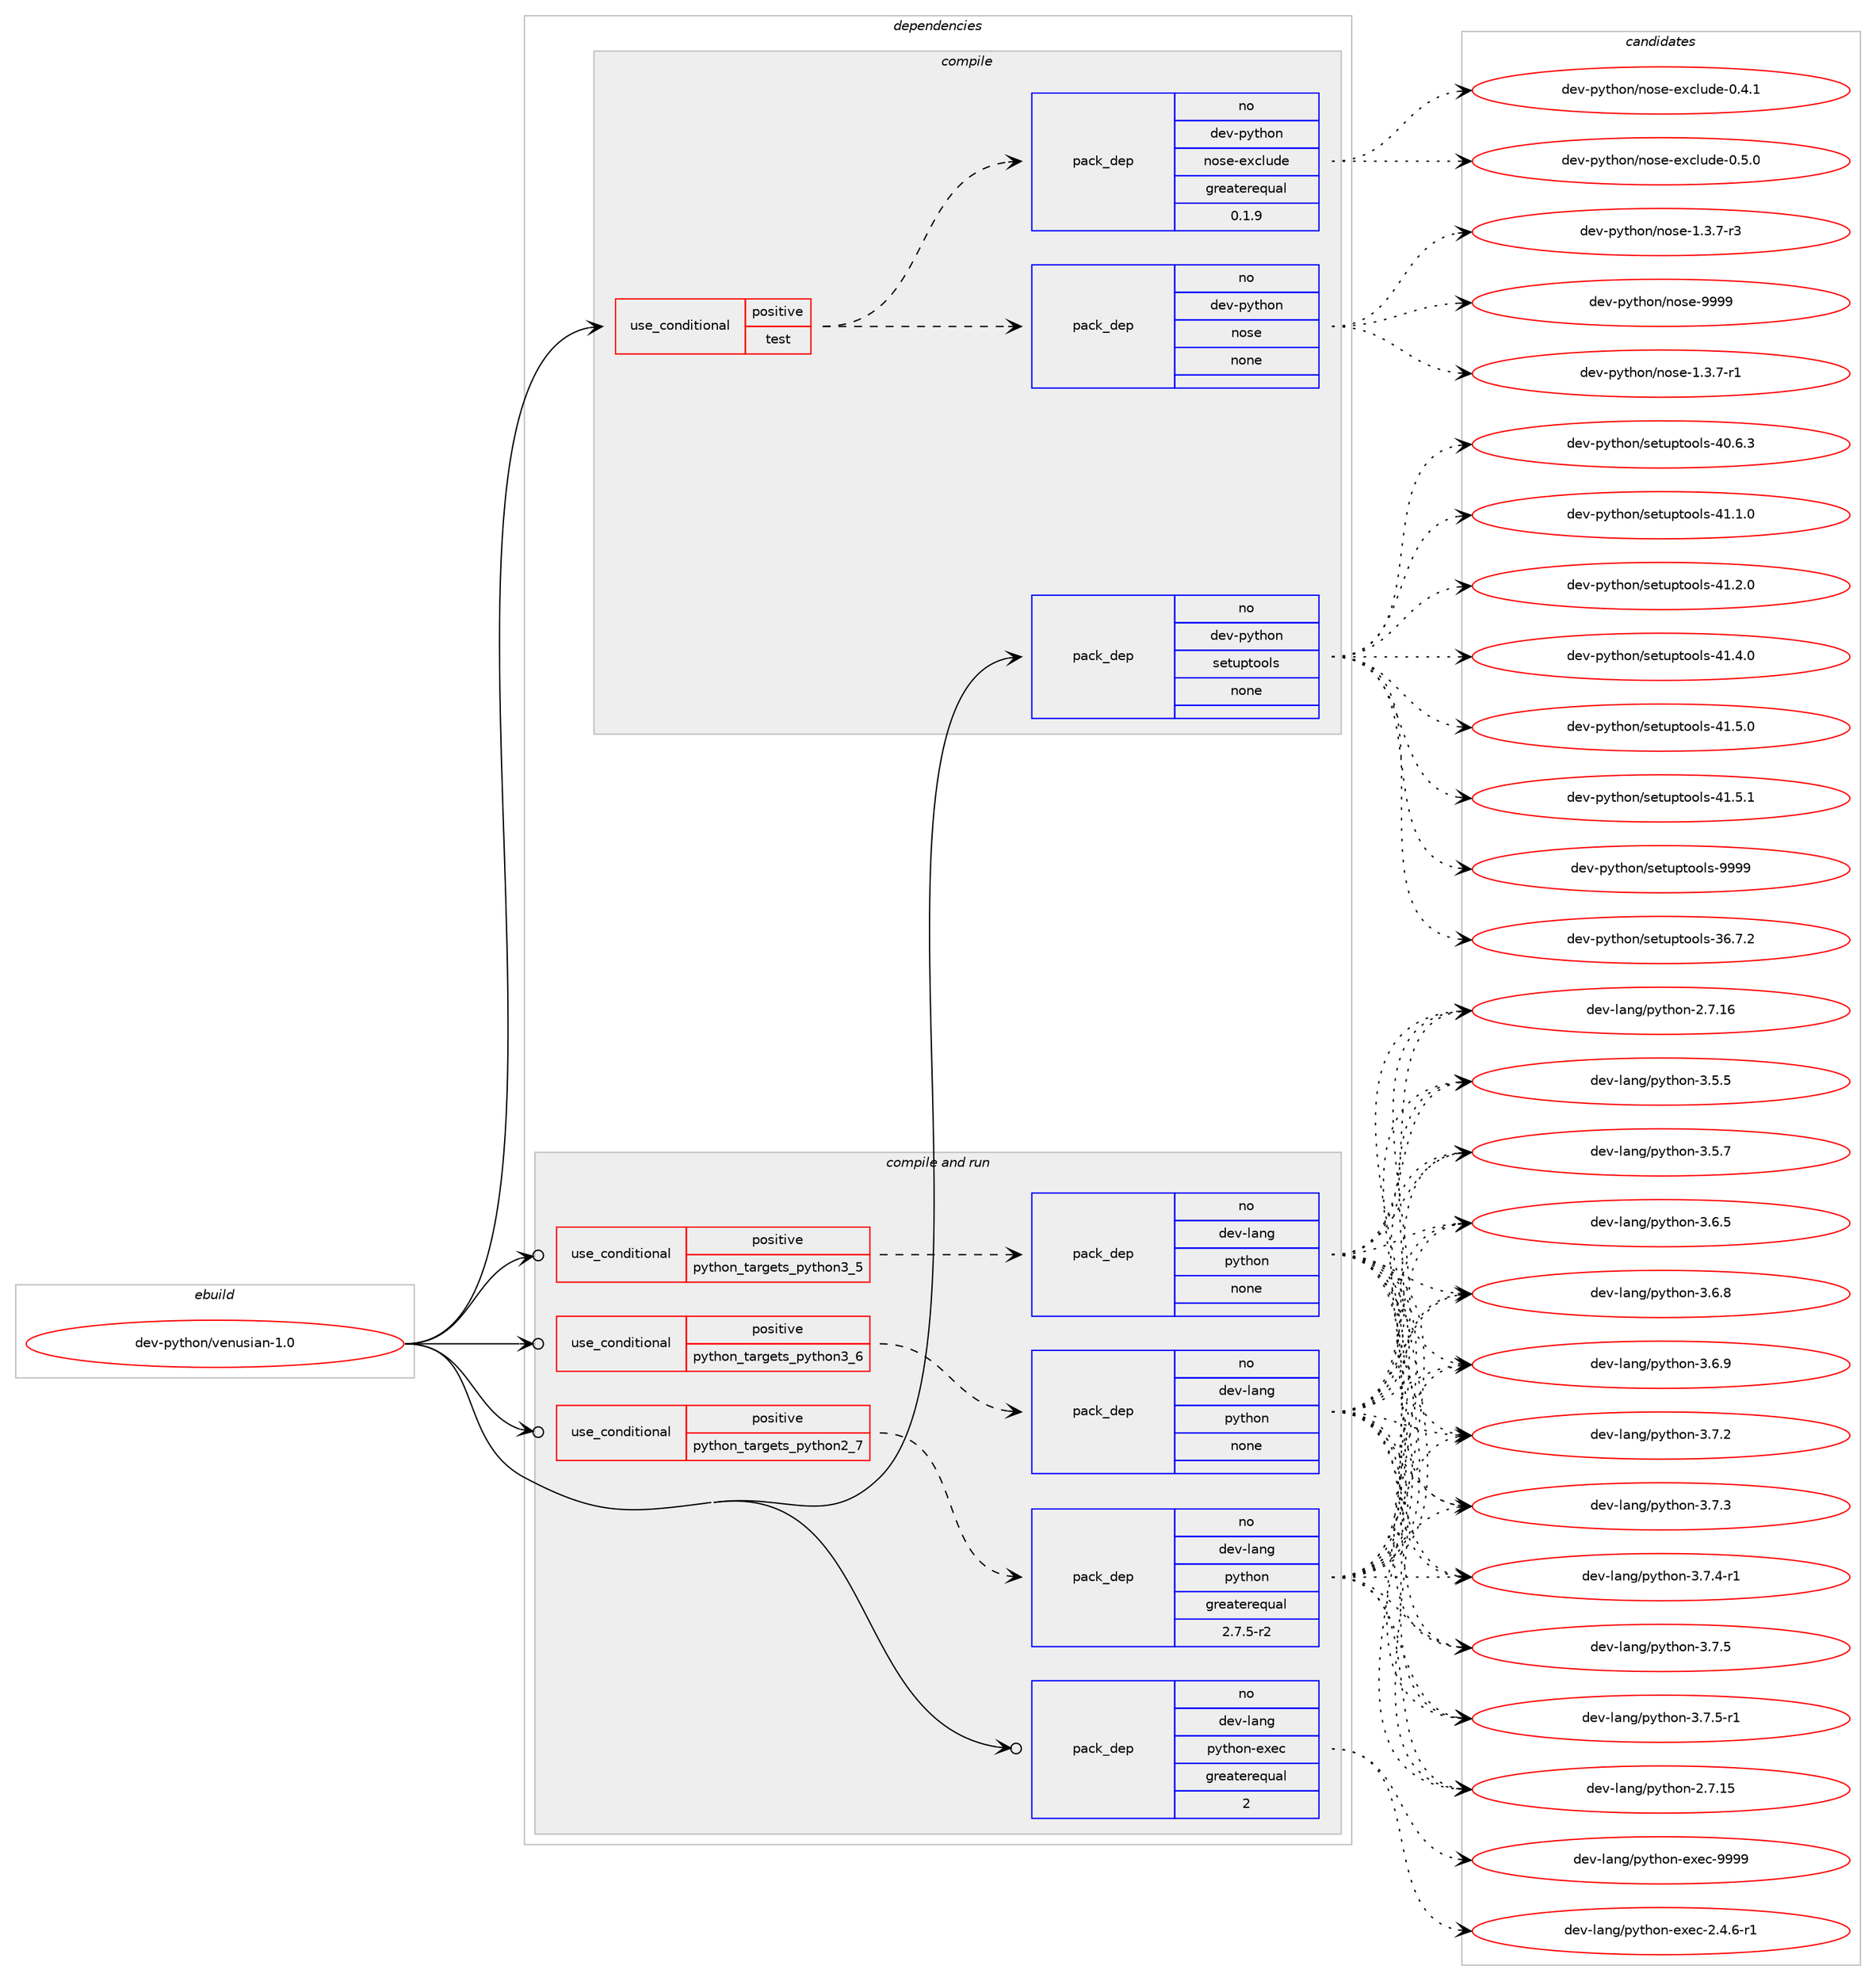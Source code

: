 digraph prolog {

# *************
# Graph options
# *************

newrank=true;
concentrate=true;
compound=true;
graph [rankdir=LR,fontname=Helvetica,fontsize=10,ranksep=1.5];#, ranksep=2.5, nodesep=0.2];
edge  [arrowhead=vee];
node  [fontname=Helvetica,fontsize=10];

# **********
# The ebuild
# **********

subgraph cluster_leftcol {
color=gray;
rank=same;
label=<<i>ebuild</i>>;
id [label="dev-python/venusian-1.0", color=red, width=4, href="../dev-python/venusian-1.0.svg"];
}

# ****************
# The dependencies
# ****************

subgraph cluster_midcol {
color=gray;
label=<<i>dependencies</i>>;
subgraph cluster_compile {
fillcolor="#eeeeee";
style=filled;
label=<<i>compile</i>>;
subgraph cond151099 {
dependency642880 [label=<<TABLE BORDER="0" CELLBORDER="1" CELLSPACING="0" CELLPADDING="4"><TR><TD ROWSPAN="3" CELLPADDING="10">use_conditional</TD></TR><TR><TD>positive</TD></TR><TR><TD>test</TD></TR></TABLE>>, shape=none, color=red];
subgraph pack479893 {
dependency642881 [label=<<TABLE BORDER="0" CELLBORDER="1" CELLSPACING="0" CELLPADDING="4" WIDTH="220"><TR><TD ROWSPAN="6" CELLPADDING="30">pack_dep</TD></TR><TR><TD WIDTH="110">no</TD></TR><TR><TD>dev-python</TD></TR><TR><TD>nose</TD></TR><TR><TD>none</TD></TR><TR><TD></TD></TR></TABLE>>, shape=none, color=blue];
}
dependency642880:e -> dependency642881:w [weight=20,style="dashed",arrowhead="vee"];
subgraph pack479894 {
dependency642882 [label=<<TABLE BORDER="0" CELLBORDER="1" CELLSPACING="0" CELLPADDING="4" WIDTH="220"><TR><TD ROWSPAN="6" CELLPADDING="30">pack_dep</TD></TR><TR><TD WIDTH="110">no</TD></TR><TR><TD>dev-python</TD></TR><TR><TD>nose-exclude</TD></TR><TR><TD>greaterequal</TD></TR><TR><TD>0.1.9</TD></TR></TABLE>>, shape=none, color=blue];
}
dependency642880:e -> dependency642882:w [weight=20,style="dashed",arrowhead="vee"];
}
id:e -> dependency642880:w [weight=20,style="solid",arrowhead="vee"];
subgraph pack479895 {
dependency642883 [label=<<TABLE BORDER="0" CELLBORDER="1" CELLSPACING="0" CELLPADDING="4" WIDTH="220"><TR><TD ROWSPAN="6" CELLPADDING="30">pack_dep</TD></TR><TR><TD WIDTH="110">no</TD></TR><TR><TD>dev-python</TD></TR><TR><TD>setuptools</TD></TR><TR><TD>none</TD></TR><TR><TD></TD></TR></TABLE>>, shape=none, color=blue];
}
id:e -> dependency642883:w [weight=20,style="solid",arrowhead="vee"];
}
subgraph cluster_compileandrun {
fillcolor="#eeeeee";
style=filled;
label=<<i>compile and run</i>>;
subgraph cond151100 {
dependency642884 [label=<<TABLE BORDER="0" CELLBORDER="1" CELLSPACING="0" CELLPADDING="4"><TR><TD ROWSPAN="3" CELLPADDING="10">use_conditional</TD></TR><TR><TD>positive</TD></TR><TR><TD>python_targets_python2_7</TD></TR></TABLE>>, shape=none, color=red];
subgraph pack479896 {
dependency642885 [label=<<TABLE BORDER="0" CELLBORDER="1" CELLSPACING="0" CELLPADDING="4" WIDTH="220"><TR><TD ROWSPAN="6" CELLPADDING="30">pack_dep</TD></TR><TR><TD WIDTH="110">no</TD></TR><TR><TD>dev-lang</TD></TR><TR><TD>python</TD></TR><TR><TD>greaterequal</TD></TR><TR><TD>2.7.5-r2</TD></TR></TABLE>>, shape=none, color=blue];
}
dependency642884:e -> dependency642885:w [weight=20,style="dashed",arrowhead="vee"];
}
id:e -> dependency642884:w [weight=20,style="solid",arrowhead="odotvee"];
subgraph cond151101 {
dependency642886 [label=<<TABLE BORDER="0" CELLBORDER="1" CELLSPACING="0" CELLPADDING="4"><TR><TD ROWSPAN="3" CELLPADDING="10">use_conditional</TD></TR><TR><TD>positive</TD></TR><TR><TD>python_targets_python3_5</TD></TR></TABLE>>, shape=none, color=red];
subgraph pack479897 {
dependency642887 [label=<<TABLE BORDER="0" CELLBORDER="1" CELLSPACING="0" CELLPADDING="4" WIDTH="220"><TR><TD ROWSPAN="6" CELLPADDING="30">pack_dep</TD></TR><TR><TD WIDTH="110">no</TD></TR><TR><TD>dev-lang</TD></TR><TR><TD>python</TD></TR><TR><TD>none</TD></TR><TR><TD></TD></TR></TABLE>>, shape=none, color=blue];
}
dependency642886:e -> dependency642887:w [weight=20,style="dashed",arrowhead="vee"];
}
id:e -> dependency642886:w [weight=20,style="solid",arrowhead="odotvee"];
subgraph cond151102 {
dependency642888 [label=<<TABLE BORDER="0" CELLBORDER="1" CELLSPACING="0" CELLPADDING="4"><TR><TD ROWSPAN="3" CELLPADDING="10">use_conditional</TD></TR><TR><TD>positive</TD></TR><TR><TD>python_targets_python3_6</TD></TR></TABLE>>, shape=none, color=red];
subgraph pack479898 {
dependency642889 [label=<<TABLE BORDER="0" CELLBORDER="1" CELLSPACING="0" CELLPADDING="4" WIDTH="220"><TR><TD ROWSPAN="6" CELLPADDING="30">pack_dep</TD></TR><TR><TD WIDTH="110">no</TD></TR><TR><TD>dev-lang</TD></TR><TR><TD>python</TD></TR><TR><TD>none</TD></TR><TR><TD></TD></TR></TABLE>>, shape=none, color=blue];
}
dependency642888:e -> dependency642889:w [weight=20,style="dashed",arrowhead="vee"];
}
id:e -> dependency642888:w [weight=20,style="solid",arrowhead="odotvee"];
subgraph pack479899 {
dependency642890 [label=<<TABLE BORDER="0" CELLBORDER="1" CELLSPACING="0" CELLPADDING="4" WIDTH="220"><TR><TD ROWSPAN="6" CELLPADDING="30">pack_dep</TD></TR><TR><TD WIDTH="110">no</TD></TR><TR><TD>dev-lang</TD></TR><TR><TD>python-exec</TD></TR><TR><TD>greaterequal</TD></TR><TR><TD>2</TD></TR></TABLE>>, shape=none, color=blue];
}
id:e -> dependency642890:w [weight=20,style="solid",arrowhead="odotvee"];
}
subgraph cluster_run {
fillcolor="#eeeeee";
style=filled;
label=<<i>run</i>>;
}
}

# **************
# The candidates
# **************

subgraph cluster_choices {
rank=same;
color=gray;
label=<<i>candidates</i>>;

subgraph choice479893 {
color=black;
nodesep=1;
choice10010111845112121116104111110471101111151014549465146554511449 [label="dev-python/nose-1.3.7-r1", color=red, width=4,href="../dev-python/nose-1.3.7-r1.svg"];
choice10010111845112121116104111110471101111151014549465146554511451 [label="dev-python/nose-1.3.7-r3", color=red, width=4,href="../dev-python/nose-1.3.7-r3.svg"];
choice10010111845112121116104111110471101111151014557575757 [label="dev-python/nose-9999", color=red, width=4,href="../dev-python/nose-9999.svg"];
dependency642881:e -> choice10010111845112121116104111110471101111151014549465146554511449:w [style=dotted,weight="100"];
dependency642881:e -> choice10010111845112121116104111110471101111151014549465146554511451:w [style=dotted,weight="100"];
dependency642881:e -> choice10010111845112121116104111110471101111151014557575757:w [style=dotted,weight="100"];
}
subgraph choice479894 {
color=black;
nodesep=1;
choice10010111845112121116104111110471101111151014510112099108117100101454846524649 [label="dev-python/nose-exclude-0.4.1", color=red, width=4,href="../dev-python/nose-exclude-0.4.1.svg"];
choice10010111845112121116104111110471101111151014510112099108117100101454846534648 [label="dev-python/nose-exclude-0.5.0", color=red, width=4,href="../dev-python/nose-exclude-0.5.0.svg"];
dependency642882:e -> choice10010111845112121116104111110471101111151014510112099108117100101454846524649:w [style=dotted,weight="100"];
dependency642882:e -> choice10010111845112121116104111110471101111151014510112099108117100101454846534648:w [style=dotted,weight="100"];
}
subgraph choice479895 {
color=black;
nodesep=1;
choice100101118451121211161041111104711510111611711211611111110811545515446554650 [label="dev-python/setuptools-36.7.2", color=red, width=4,href="../dev-python/setuptools-36.7.2.svg"];
choice100101118451121211161041111104711510111611711211611111110811545524846544651 [label="dev-python/setuptools-40.6.3", color=red, width=4,href="../dev-python/setuptools-40.6.3.svg"];
choice100101118451121211161041111104711510111611711211611111110811545524946494648 [label="dev-python/setuptools-41.1.0", color=red, width=4,href="../dev-python/setuptools-41.1.0.svg"];
choice100101118451121211161041111104711510111611711211611111110811545524946504648 [label="dev-python/setuptools-41.2.0", color=red, width=4,href="../dev-python/setuptools-41.2.0.svg"];
choice100101118451121211161041111104711510111611711211611111110811545524946524648 [label="dev-python/setuptools-41.4.0", color=red, width=4,href="../dev-python/setuptools-41.4.0.svg"];
choice100101118451121211161041111104711510111611711211611111110811545524946534648 [label="dev-python/setuptools-41.5.0", color=red, width=4,href="../dev-python/setuptools-41.5.0.svg"];
choice100101118451121211161041111104711510111611711211611111110811545524946534649 [label="dev-python/setuptools-41.5.1", color=red, width=4,href="../dev-python/setuptools-41.5.1.svg"];
choice10010111845112121116104111110471151011161171121161111111081154557575757 [label="dev-python/setuptools-9999", color=red, width=4,href="../dev-python/setuptools-9999.svg"];
dependency642883:e -> choice100101118451121211161041111104711510111611711211611111110811545515446554650:w [style=dotted,weight="100"];
dependency642883:e -> choice100101118451121211161041111104711510111611711211611111110811545524846544651:w [style=dotted,weight="100"];
dependency642883:e -> choice100101118451121211161041111104711510111611711211611111110811545524946494648:w [style=dotted,weight="100"];
dependency642883:e -> choice100101118451121211161041111104711510111611711211611111110811545524946504648:w [style=dotted,weight="100"];
dependency642883:e -> choice100101118451121211161041111104711510111611711211611111110811545524946524648:w [style=dotted,weight="100"];
dependency642883:e -> choice100101118451121211161041111104711510111611711211611111110811545524946534648:w [style=dotted,weight="100"];
dependency642883:e -> choice100101118451121211161041111104711510111611711211611111110811545524946534649:w [style=dotted,weight="100"];
dependency642883:e -> choice10010111845112121116104111110471151011161171121161111111081154557575757:w [style=dotted,weight="100"];
}
subgraph choice479896 {
color=black;
nodesep=1;
choice10010111845108971101034711212111610411111045504655464953 [label="dev-lang/python-2.7.15", color=red, width=4,href="../dev-lang/python-2.7.15.svg"];
choice10010111845108971101034711212111610411111045504655464954 [label="dev-lang/python-2.7.16", color=red, width=4,href="../dev-lang/python-2.7.16.svg"];
choice100101118451089711010347112121116104111110455146534653 [label="dev-lang/python-3.5.5", color=red, width=4,href="../dev-lang/python-3.5.5.svg"];
choice100101118451089711010347112121116104111110455146534655 [label="dev-lang/python-3.5.7", color=red, width=4,href="../dev-lang/python-3.5.7.svg"];
choice100101118451089711010347112121116104111110455146544653 [label="dev-lang/python-3.6.5", color=red, width=4,href="../dev-lang/python-3.6.5.svg"];
choice100101118451089711010347112121116104111110455146544656 [label="dev-lang/python-3.6.8", color=red, width=4,href="../dev-lang/python-3.6.8.svg"];
choice100101118451089711010347112121116104111110455146544657 [label="dev-lang/python-3.6.9", color=red, width=4,href="../dev-lang/python-3.6.9.svg"];
choice100101118451089711010347112121116104111110455146554650 [label="dev-lang/python-3.7.2", color=red, width=4,href="../dev-lang/python-3.7.2.svg"];
choice100101118451089711010347112121116104111110455146554651 [label="dev-lang/python-3.7.3", color=red, width=4,href="../dev-lang/python-3.7.3.svg"];
choice1001011184510897110103471121211161041111104551465546524511449 [label="dev-lang/python-3.7.4-r1", color=red, width=4,href="../dev-lang/python-3.7.4-r1.svg"];
choice100101118451089711010347112121116104111110455146554653 [label="dev-lang/python-3.7.5", color=red, width=4,href="../dev-lang/python-3.7.5.svg"];
choice1001011184510897110103471121211161041111104551465546534511449 [label="dev-lang/python-3.7.5-r1", color=red, width=4,href="../dev-lang/python-3.7.5-r1.svg"];
dependency642885:e -> choice10010111845108971101034711212111610411111045504655464953:w [style=dotted,weight="100"];
dependency642885:e -> choice10010111845108971101034711212111610411111045504655464954:w [style=dotted,weight="100"];
dependency642885:e -> choice100101118451089711010347112121116104111110455146534653:w [style=dotted,weight="100"];
dependency642885:e -> choice100101118451089711010347112121116104111110455146534655:w [style=dotted,weight="100"];
dependency642885:e -> choice100101118451089711010347112121116104111110455146544653:w [style=dotted,weight="100"];
dependency642885:e -> choice100101118451089711010347112121116104111110455146544656:w [style=dotted,weight="100"];
dependency642885:e -> choice100101118451089711010347112121116104111110455146544657:w [style=dotted,weight="100"];
dependency642885:e -> choice100101118451089711010347112121116104111110455146554650:w [style=dotted,weight="100"];
dependency642885:e -> choice100101118451089711010347112121116104111110455146554651:w [style=dotted,weight="100"];
dependency642885:e -> choice1001011184510897110103471121211161041111104551465546524511449:w [style=dotted,weight="100"];
dependency642885:e -> choice100101118451089711010347112121116104111110455146554653:w [style=dotted,weight="100"];
dependency642885:e -> choice1001011184510897110103471121211161041111104551465546534511449:w [style=dotted,weight="100"];
}
subgraph choice479897 {
color=black;
nodesep=1;
choice10010111845108971101034711212111610411111045504655464953 [label="dev-lang/python-2.7.15", color=red, width=4,href="../dev-lang/python-2.7.15.svg"];
choice10010111845108971101034711212111610411111045504655464954 [label="dev-lang/python-2.7.16", color=red, width=4,href="../dev-lang/python-2.7.16.svg"];
choice100101118451089711010347112121116104111110455146534653 [label="dev-lang/python-3.5.5", color=red, width=4,href="../dev-lang/python-3.5.5.svg"];
choice100101118451089711010347112121116104111110455146534655 [label="dev-lang/python-3.5.7", color=red, width=4,href="../dev-lang/python-3.5.7.svg"];
choice100101118451089711010347112121116104111110455146544653 [label="dev-lang/python-3.6.5", color=red, width=4,href="../dev-lang/python-3.6.5.svg"];
choice100101118451089711010347112121116104111110455146544656 [label="dev-lang/python-3.6.8", color=red, width=4,href="../dev-lang/python-3.6.8.svg"];
choice100101118451089711010347112121116104111110455146544657 [label="dev-lang/python-3.6.9", color=red, width=4,href="../dev-lang/python-3.6.9.svg"];
choice100101118451089711010347112121116104111110455146554650 [label="dev-lang/python-3.7.2", color=red, width=4,href="../dev-lang/python-3.7.2.svg"];
choice100101118451089711010347112121116104111110455146554651 [label="dev-lang/python-3.7.3", color=red, width=4,href="../dev-lang/python-3.7.3.svg"];
choice1001011184510897110103471121211161041111104551465546524511449 [label="dev-lang/python-3.7.4-r1", color=red, width=4,href="../dev-lang/python-3.7.4-r1.svg"];
choice100101118451089711010347112121116104111110455146554653 [label="dev-lang/python-3.7.5", color=red, width=4,href="../dev-lang/python-3.7.5.svg"];
choice1001011184510897110103471121211161041111104551465546534511449 [label="dev-lang/python-3.7.5-r1", color=red, width=4,href="../dev-lang/python-3.7.5-r1.svg"];
dependency642887:e -> choice10010111845108971101034711212111610411111045504655464953:w [style=dotted,weight="100"];
dependency642887:e -> choice10010111845108971101034711212111610411111045504655464954:w [style=dotted,weight="100"];
dependency642887:e -> choice100101118451089711010347112121116104111110455146534653:w [style=dotted,weight="100"];
dependency642887:e -> choice100101118451089711010347112121116104111110455146534655:w [style=dotted,weight="100"];
dependency642887:e -> choice100101118451089711010347112121116104111110455146544653:w [style=dotted,weight="100"];
dependency642887:e -> choice100101118451089711010347112121116104111110455146544656:w [style=dotted,weight="100"];
dependency642887:e -> choice100101118451089711010347112121116104111110455146544657:w [style=dotted,weight="100"];
dependency642887:e -> choice100101118451089711010347112121116104111110455146554650:w [style=dotted,weight="100"];
dependency642887:e -> choice100101118451089711010347112121116104111110455146554651:w [style=dotted,weight="100"];
dependency642887:e -> choice1001011184510897110103471121211161041111104551465546524511449:w [style=dotted,weight="100"];
dependency642887:e -> choice100101118451089711010347112121116104111110455146554653:w [style=dotted,weight="100"];
dependency642887:e -> choice1001011184510897110103471121211161041111104551465546534511449:w [style=dotted,weight="100"];
}
subgraph choice479898 {
color=black;
nodesep=1;
choice10010111845108971101034711212111610411111045504655464953 [label="dev-lang/python-2.7.15", color=red, width=4,href="../dev-lang/python-2.7.15.svg"];
choice10010111845108971101034711212111610411111045504655464954 [label="dev-lang/python-2.7.16", color=red, width=4,href="../dev-lang/python-2.7.16.svg"];
choice100101118451089711010347112121116104111110455146534653 [label="dev-lang/python-3.5.5", color=red, width=4,href="../dev-lang/python-3.5.5.svg"];
choice100101118451089711010347112121116104111110455146534655 [label="dev-lang/python-3.5.7", color=red, width=4,href="../dev-lang/python-3.5.7.svg"];
choice100101118451089711010347112121116104111110455146544653 [label="dev-lang/python-3.6.5", color=red, width=4,href="../dev-lang/python-3.6.5.svg"];
choice100101118451089711010347112121116104111110455146544656 [label="dev-lang/python-3.6.8", color=red, width=4,href="../dev-lang/python-3.6.8.svg"];
choice100101118451089711010347112121116104111110455146544657 [label="dev-lang/python-3.6.9", color=red, width=4,href="../dev-lang/python-3.6.9.svg"];
choice100101118451089711010347112121116104111110455146554650 [label="dev-lang/python-3.7.2", color=red, width=4,href="../dev-lang/python-3.7.2.svg"];
choice100101118451089711010347112121116104111110455146554651 [label="dev-lang/python-3.7.3", color=red, width=4,href="../dev-lang/python-3.7.3.svg"];
choice1001011184510897110103471121211161041111104551465546524511449 [label="dev-lang/python-3.7.4-r1", color=red, width=4,href="../dev-lang/python-3.7.4-r1.svg"];
choice100101118451089711010347112121116104111110455146554653 [label="dev-lang/python-3.7.5", color=red, width=4,href="../dev-lang/python-3.7.5.svg"];
choice1001011184510897110103471121211161041111104551465546534511449 [label="dev-lang/python-3.7.5-r1", color=red, width=4,href="../dev-lang/python-3.7.5-r1.svg"];
dependency642889:e -> choice10010111845108971101034711212111610411111045504655464953:w [style=dotted,weight="100"];
dependency642889:e -> choice10010111845108971101034711212111610411111045504655464954:w [style=dotted,weight="100"];
dependency642889:e -> choice100101118451089711010347112121116104111110455146534653:w [style=dotted,weight="100"];
dependency642889:e -> choice100101118451089711010347112121116104111110455146534655:w [style=dotted,weight="100"];
dependency642889:e -> choice100101118451089711010347112121116104111110455146544653:w [style=dotted,weight="100"];
dependency642889:e -> choice100101118451089711010347112121116104111110455146544656:w [style=dotted,weight="100"];
dependency642889:e -> choice100101118451089711010347112121116104111110455146544657:w [style=dotted,weight="100"];
dependency642889:e -> choice100101118451089711010347112121116104111110455146554650:w [style=dotted,weight="100"];
dependency642889:e -> choice100101118451089711010347112121116104111110455146554651:w [style=dotted,weight="100"];
dependency642889:e -> choice1001011184510897110103471121211161041111104551465546524511449:w [style=dotted,weight="100"];
dependency642889:e -> choice100101118451089711010347112121116104111110455146554653:w [style=dotted,weight="100"];
dependency642889:e -> choice1001011184510897110103471121211161041111104551465546534511449:w [style=dotted,weight="100"];
}
subgraph choice479899 {
color=black;
nodesep=1;
choice10010111845108971101034711212111610411111045101120101994550465246544511449 [label="dev-lang/python-exec-2.4.6-r1", color=red, width=4,href="../dev-lang/python-exec-2.4.6-r1.svg"];
choice10010111845108971101034711212111610411111045101120101994557575757 [label="dev-lang/python-exec-9999", color=red, width=4,href="../dev-lang/python-exec-9999.svg"];
dependency642890:e -> choice10010111845108971101034711212111610411111045101120101994550465246544511449:w [style=dotted,weight="100"];
dependency642890:e -> choice10010111845108971101034711212111610411111045101120101994557575757:w [style=dotted,weight="100"];
}
}

}
